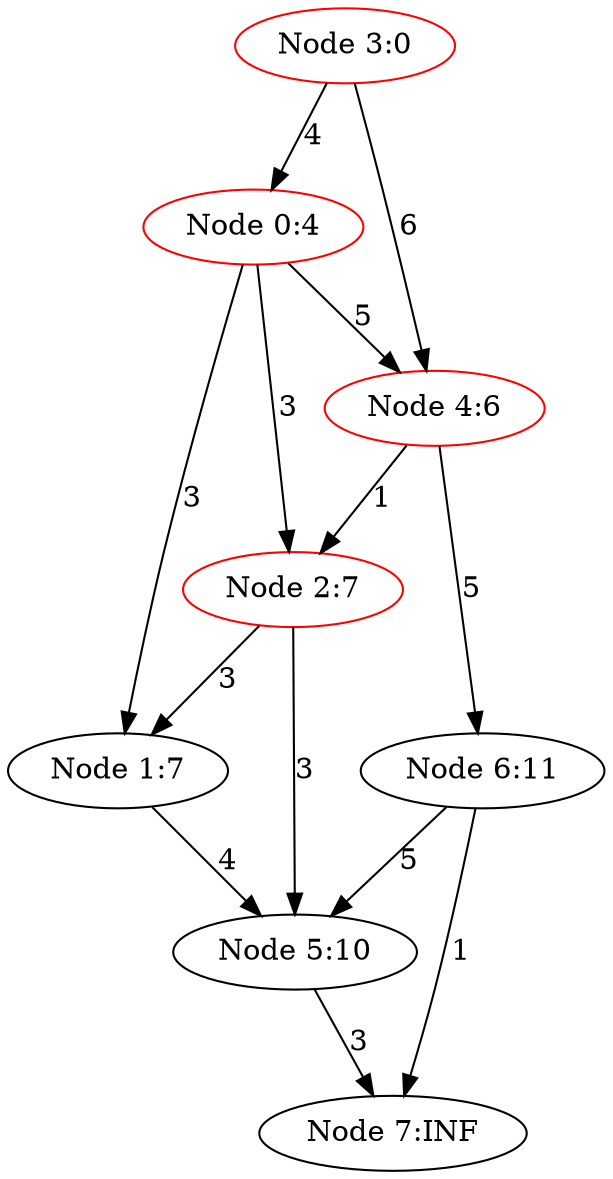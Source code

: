 digraph DijkstraDirected {
"Node 0:4" -> {"Node 1:7"} [label="3"]
"Node 0:4" -> {"Node 2:7"} [label="3"]
"Node 0:4" -> {"Node 4:6"} [label="5"]
"Node 1:7" -> {"Node 5:10"} [label="4"]
"Node 2:7" -> {"Node 1:7"} [label="3"]
"Node 2:7" -> {"Node 5:10"} [label="3"]
"Node 3:0" -> {"Node 0:4"} [label="4"]
"Node 3:0" -> {"Node 4:6"} [label="6"]
"Node 4:6" -> {"Node 2:7"} [label="1"]
"Node 4:6" -> {"Node 6:11"} [label="5"]
"Node 5:10" -> {"Node 7:INF"} [label="3"]
"Node 6:11" -> {"Node 5:10"} [label="5"]
"Node 6:11" -> {"Node 7:INF"} [label="1"]
"Node 0:4" [color=red]
"Node 1:7"
"Node 2:7" [color=red]
"Node 3:0" [color=red]
"Node 4:6" [color=red]
"Node 5:10"
"Node 6:11"
"Node 7:INF"
}
